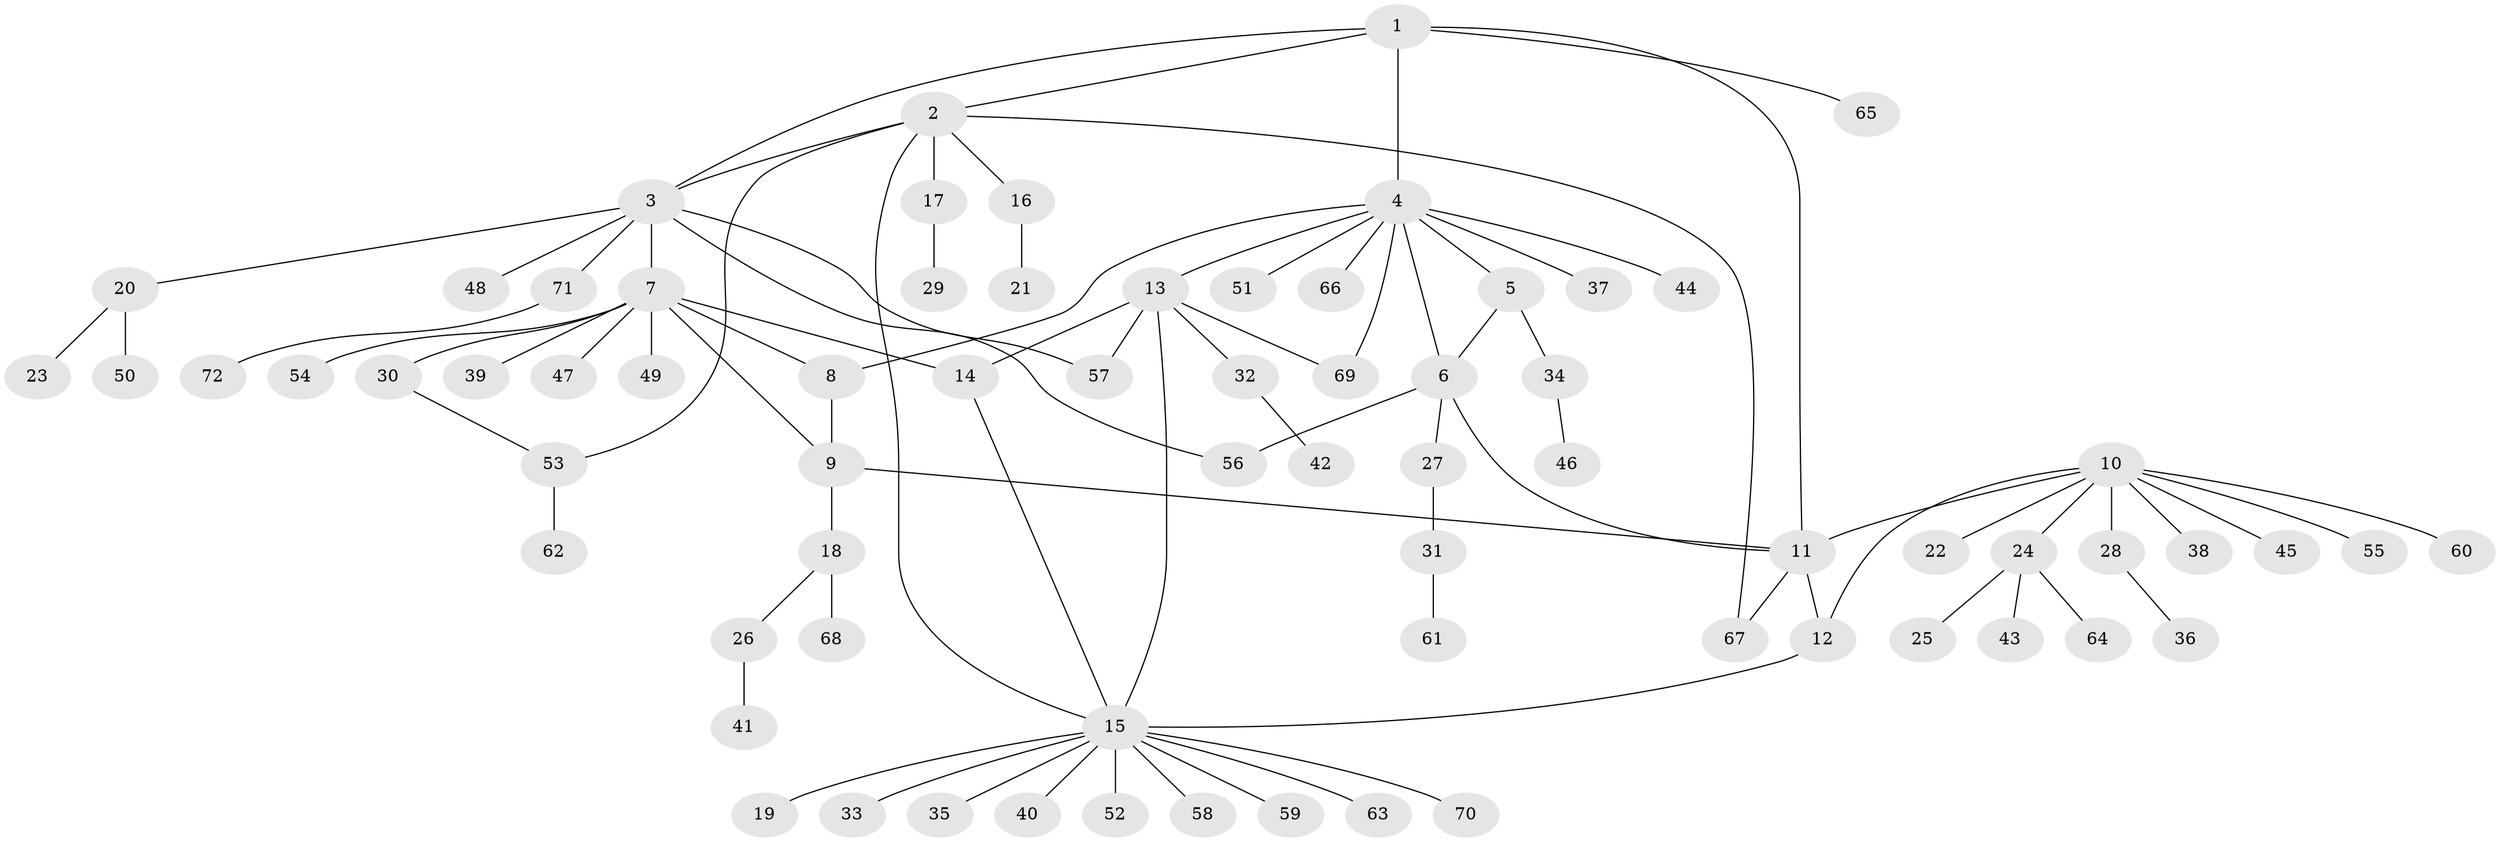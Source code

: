 // coarse degree distribution, {9: 0.03773584905660377, 6: 0.018867924528301886, 8: 0.05660377358490566, 5: 0.03773584905660377, 3: 0.07547169811320754, 14: 0.018867924528301886, 1: 0.6415094339622641, 2: 0.11320754716981132}
// Generated by graph-tools (version 1.1) at 2025/24/03/03/25 07:24:17]
// undirected, 72 vertices, 87 edges
graph export_dot {
graph [start="1"]
  node [color=gray90,style=filled];
  1;
  2;
  3;
  4;
  5;
  6;
  7;
  8;
  9;
  10;
  11;
  12;
  13;
  14;
  15;
  16;
  17;
  18;
  19;
  20;
  21;
  22;
  23;
  24;
  25;
  26;
  27;
  28;
  29;
  30;
  31;
  32;
  33;
  34;
  35;
  36;
  37;
  38;
  39;
  40;
  41;
  42;
  43;
  44;
  45;
  46;
  47;
  48;
  49;
  50;
  51;
  52;
  53;
  54;
  55;
  56;
  57;
  58;
  59;
  60;
  61;
  62;
  63;
  64;
  65;
  66;
  67;
  68;
  69;
  70;
  71;
  72;
  1 -- 2;
  1 -- 3;
  1 -- 4;
  1 -- 11;
  1 -- 65;
  2 -- 3;
  2 -- 15;
  2 -- 16;
  2 -- 17;
  2 -- 53;
  2 -- 67;
  3 -- 7;
  3 -- 20;
  3 -- 48;
  3 -- 56;
  3 -- 57;
  3 -- 71;
  4 -- 5;
  4 -- 6;
  4 -- 8;
  4 -- 13;
  4 -- 37;
  4 -- 44;
  4 -- 51;
  4 -- 66;
  4 -- 69;
  5 -- 6;
  5 -- 34;
  6 -- 11;
  6 -- 27;
  6 -- 56;
  7 -- 8;
  7 -- 9;
  7 -- 14;
  7 -- 30;
  7 -- 39;
  7 -- 47;
  7 -- 49;
  7 -- 54;
  8 -- 9;
  9 -- 11;
  9 -- 18;
  10 -- 11;
  10 -- 12;
  10 -- 22;
  10 -- 24;
  10 -- 28;
  10 -- 38;
  10 -- 45;
  10 -- 55;
  10 -- 60;
  11 -- 12;
  11 -- 67;
  12 -- 15;
  13 -- 14;
  13 -- 15;
  13 -- 32;
  13 -- 57;
  13 -- 69;
  14 -- 15;
  15 -- 19;
  15 -- 33;
  15 -- 35;
  15 -- 40;
  15 -- 52;
  15 -- 58;
  15 -- 59;
  15 -- 63;
  15 -- 70;
  16 -- 21;
  17 -- 29;
  18 -- 26;
  18 -- 68;
  20 -- 23;
  20 -- 50;
  24 -- 25;
  24 -- 43;
  24 -- 64;
  26 -- 41;
  27 -- 31;
  28 -- 36;
  30 -- 53;
  31 -- 61;
  32 -- 42;
  34 -- 46;
  53 -- 62;
  71 -- 72;
}
